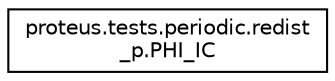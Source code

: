 digraph "Graphical Class Hierarchy"
{
 // LATEX_PDF_SIZE
  edge [fontname="Helvetica",fontsize="10",labelfontname="Helvetica",labelfontsize="10"];
  node [fontname="Helvetica",fontsize="10",shape=record];
  rankdir="LR";
  Node0 [label="proteus.tests.periodic.redist\l_p.PHI_IC",height=0.2,width=0.4,color="black", fillcolor="white", style="filled",URL="$dd/d89/classproteus_1_1tests_1_1periodic_1_1redist__p_1_1PHI__IC.html",tooltip=" "];
}
